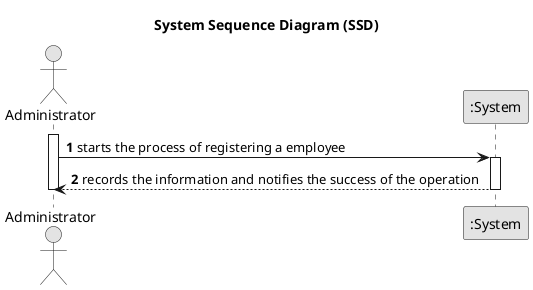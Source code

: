 @startuml
skinparam monochrome true
skinparam packageStyle rectangle
skinparam shadowing false

title System Sequence Diagram (SSD)

autonumber

actor Administrator
participant ":System" as System

activate Administrator
    Administrator -> System : starts the process of registering a employee

activate System
    System --> Administrator : records the information and notifies the success of the operation
deactivate System
deactivate Administrator

@enduml